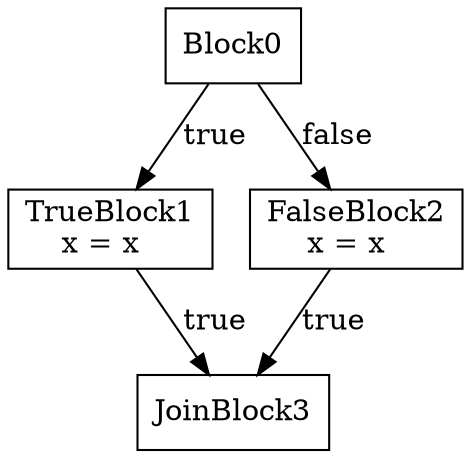 digraph G {
	Block0 [shape=box, label="Block0\n"];
	Block0 -> TrueBlock1 [label="true"];
	Block0 -> FalseBlock2 [label="false"];
	FalseBlock2 [shape=box, label="FalseBlock2\nx = x  \n"];
	FalseBlock2 -> JoinBlock3 [label="true"];
	JoinBlock3 [shape=box, label="JoinBlock3\n"];
	TrueBlock1 [shape=box, label="TrueBlock1\nx = x  \n"];
	TrueBlock1 -> JoinBlock3 [label="true"];
}
